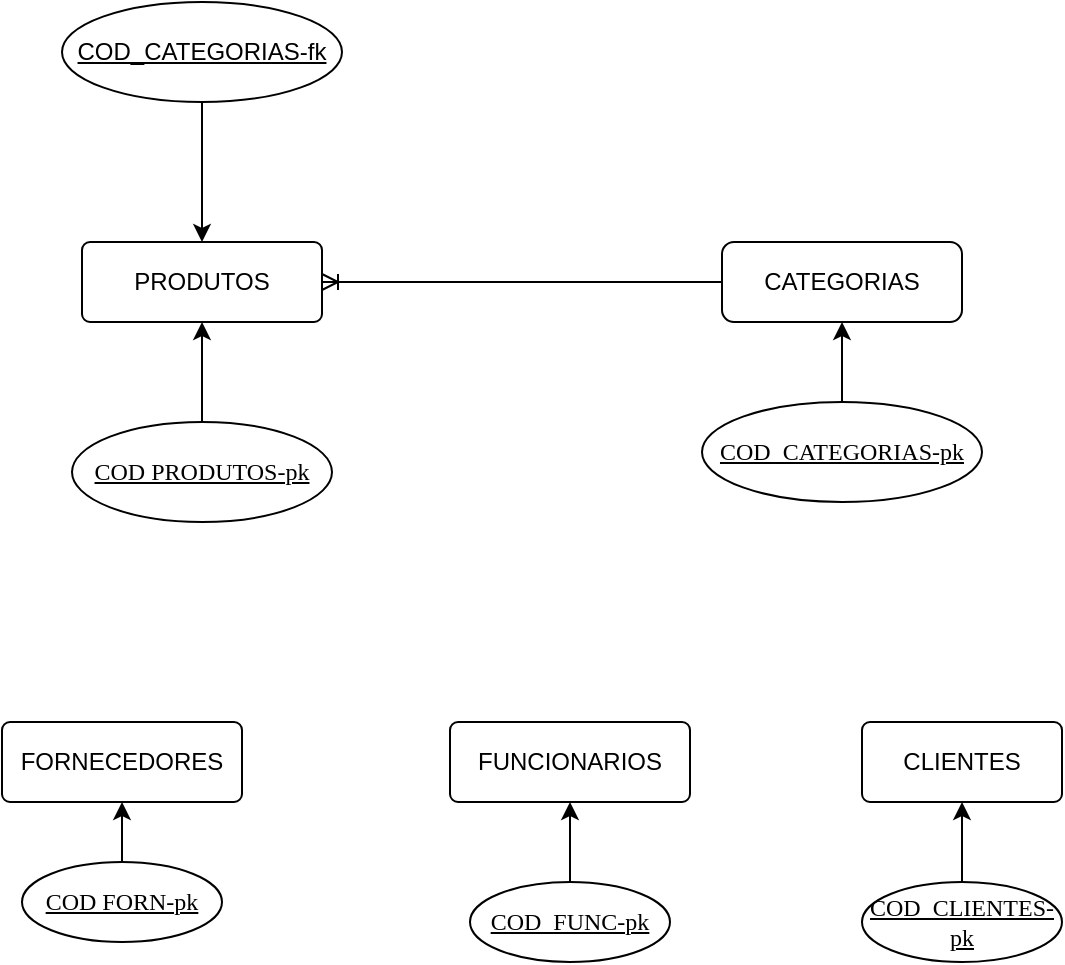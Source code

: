 <mxfile version="14.5.8" type="github">
  <diagram id="dIDMiA5STwJxZv0E2CK2" name="Page-1">
    <mxGraphModel dx="2062" dy="1963" grid="1" gridSize="10" guides="1" tooltips="1" connect="1" arrows="1" fold="1" page="1" pageScale="1" pageWidth="827" pageHeight="1169" math="0" shadow="0">
      <root>
        <mxCell id="0" />
        <mxCell id="1" parent="0" />
        <mxCell id="U2HF0-nIiZB2bGeoBCWu-1" value="PRODUTOS" style="rounded=1;arcSize=10;whiteSpace=wrap;html=1;align=center;" parent="1" vertex="1">
          <mxGeometry x="110" y="50" width="120" height="40" as="geometry" />
        </mxCell>
        <mxCell id="U2HF0-nIiZB2bGeoBCWu-2" value="FORNECEDORES" style="rounded=1;arcSize=10;whiteSpace=wrap;html=1;align=center;" parent="1" vertex="1">
          <mxGeometry x="70" y="290" width="120" height="40" as="geometry" />
        </mxCell>
        <mxCell id="U2HF0-nIiZB2bGeoBCWu-3" value="FUNCIONARIOS" style="rounded=1;arcSize=10;whiteSpace=wrap;html=1;align=center;" parent="1" vertex="1">
          <mxGeometry x="294" y="290" width="120" height="40" as="geometry" />
        </mxCell>
        <mxCell id="U2HF0-nIiZB2bGeoBCWu-4" value="CLIENTES" style="rounded=1;arcSize=10;whiteSpace=wrap;html=1;align=center;" parent="1" vertex="1">
          <mxGeometry x="500" y="290" width="100" height="40" as="geometry" />
        </mxCell>
        <mxCell id="6VNYT4QlAqMUBj5l6Imy-2" style="edgeStyle=orthogonalEdgeStyle;rounded=0;orthogonalLoop=1;jettySize=auto;html=1;entryX=0.5;entryY=1;entryDx=0;entryDy=0;" edge="1" parent="1" source="6VNYT4QlAqMUBj5l6Imy-1" target="U2HF0-nIiZB2bGeoBCWu-1">
          <mxGeometry relative="1" as="geometry" />
        </mxCell>
        <mxCell id="6VNYT4QlAqMUBj5l6Imy-1" value="&lt;font face=&quot;Tahoma&quot;&gt;COD PRODUTOS-pk&lt;/font&gt;" style="ellipse;whiteSpace=wrap;html=1;align=center;fontStyle=4;" vertex="1" parent="1">
          <mxGeometry x="105" y="140" width="130" height="50" as="geometry" />
        </mxCell>
        <mxCell id="6VNYT4QlAqMUBj5l6Imy-4" style="edgeStyle=orthogonalEdgeStyle;rounded=0;orthogonalLoop=1;jettySize=auto;html=1;" edge="1" parent="1" source="6VNYT4QlAqMUBj5l6Imy-3" target="U2HF0-nIiZB2bGeoBCWu-2">
          <mxGeometry relative="1" as="geometry" />
        </mxCell>
        <mxCell id="6VNYT4QlAqMUBj5l6Imy-3" value="&lt;font face=&quot;Tahoma&quot;&gt;COD FORN-pk&lt;/font&gt;" style="ellipse;whiteSpace=wrap;html=1;align=center;fontStyle=4;" vertex="1" parent="1">
          <mxGeometry x="80" y="360" width="100" height="40" as="geometry" />
        </mxCell>
        <mxCell id="6VNYT4QlAqMUBj5l6Imy-6" style="edgeStyle=orthogonalEdgeStyle;rounded=0;orthogonalLoop=1;jettySize=auto;html=1;" edge="1" parent="1" source="6VNYT4QlAqMUBj5l6Imy-5" target="U2HF0-nIiZB2bGeoBCWu-3">
          <mxGeometry relative="1" as="geometry" />
        </mxCell>
        <mxCell id="6VNYT4QlAqMUBj5l6Imy-5" value="&lt;font face=&quot;Tahoma&quot;&gt;COD_FUNC-pk&lt;/font&gt;" style="ellipse;whiteSpace=wrap;html=1;align=center;fontStyle=4;" vertex="1" parent="1">
          <mxGeometry x="304" y="370" width="100" height="40" as="geometry" />
        </mxCell>
        <mxCell id="6VNYT4QlAqMUBj5l6Imy-9" style="edgeStyle=orthogonalEdgeStyle;rounded=0;orthogonalLoop=1;jettySize=auto;html=1;" edge="1" parent="1" source="6VNYT4QlAqMUBj5l6Imy-8" target="U2HF0-nIiZB2bGeoBCWu-4">
          <mxGeometry relative="1" as="geometry" />
        </mxCell>
        <mxCell id="6VNYT4QlAqMUBj5l6Imy-8" value="&lt;font face=&quot;Tahoma&quot;&gt;COD_CLIENTES-pk&lt;/font&gt;" style="ellipse;whiteSpace=wrap;html=1;align=center;fontStyle=4;" vertex="1" parent="1">
          <mxGeometry x="500" y="370" width="100" height="40" as="geometry" />
        </mxCell>
        <mxCell id="6VNYT4QlAqMUBj5l6Imy-10" value="CATEGORIAS" style="rounded=1;whiteSpace=wrap;html=1;" vertex="1" parent="1">
          <mxGeometry x="430" y="50" width="120" height="40" as="geometry" />
        </mxCell>
        <mxCell id="6VNYT4QlAqMUBj5l6Imy-12" style="edgeStyle=orthogonalEdgeStyle;rounded=0;orthogonalLoop=1;jettySize=auto;html=1;" edge="1" parent="1" source="6VNYT4QlAqMUBj5l6Imy-11" target="6VNYT4QlAqMUBj5l6Imy-10">
          <mxGeometry relative="1" as="geometry" />
        </mxCell>
        <mxCell id="6VNYT4QlAqMUBj5l6Imy-11" value="&lt;font face=&quot;Tahoma&quot;&gt;COD_CATEGORIAS-pk&lt;/font&gt;" style="ellipse;whiteSpace=wrap;html=1;align=center;fontStyle=4;" vertex="1" parent="1">
          <mxGeometry x="420" y="130" width="140" height="50" as="geometry" />
        </mxCell>
        <mxCell id="6VNYT4QlAqMUBj5l6Imy-14" value="" style="edgeStyle=entityRelationEdgeStyle;fontSize=12;html=1;endArrow=ERoneToMany;entryX=1;entryY=0.5;entryDx=0;entryDy=0;exitX=0;exitY=0.5;exitDx=0;exitDy=0;" edge="1" parent="1" source="6VNYT4QlAqMUBj5l6Imy-10" target="U2HF0-nIiZB2bGeoBCWu-1">
          <mxGeometry width="100" height="100" relative="1" as="geometry">
            <mxPoint x="360" y="90" as="sourcePoint" />
            <mxPoint x="300" y="70" as="targetPoint" />
          </mxGeometry>
        </mxCell>
        <mxCell id="6VNYT4QlAqMUBj5l6Imy-17" style="edgeStyle=orthogonalEdgeStyle;rounded=0;orthogonalLoop=1;jettySize=auto;html=1;entryX=0.5;entryY=0;entryDx=0;entryDy=0;" edge="1" parent="1" source="6VNYT4QlAqMUBj5l6Imy-15" target="U2HF0-nIiZB2bGeoBCWu-1">
          <mxGeometry relative="1" as="geometry" />
        </mxCell>
        <mxCell id="6VNYT4QlAqMUBj5l6Imy-15" value="COD_CATEGORIAS-fk" style="ellipse;whiteSpace=wrap;html=1;align=center;fontStyle=4;" vertex="1" parent="1">
          <mxGeometry x="100" y="-70" width="140" height="50" as="geometry" />
        </mxCell>
      </root>
    </mxGraphModel>
  </diagram>
</mxfile>
